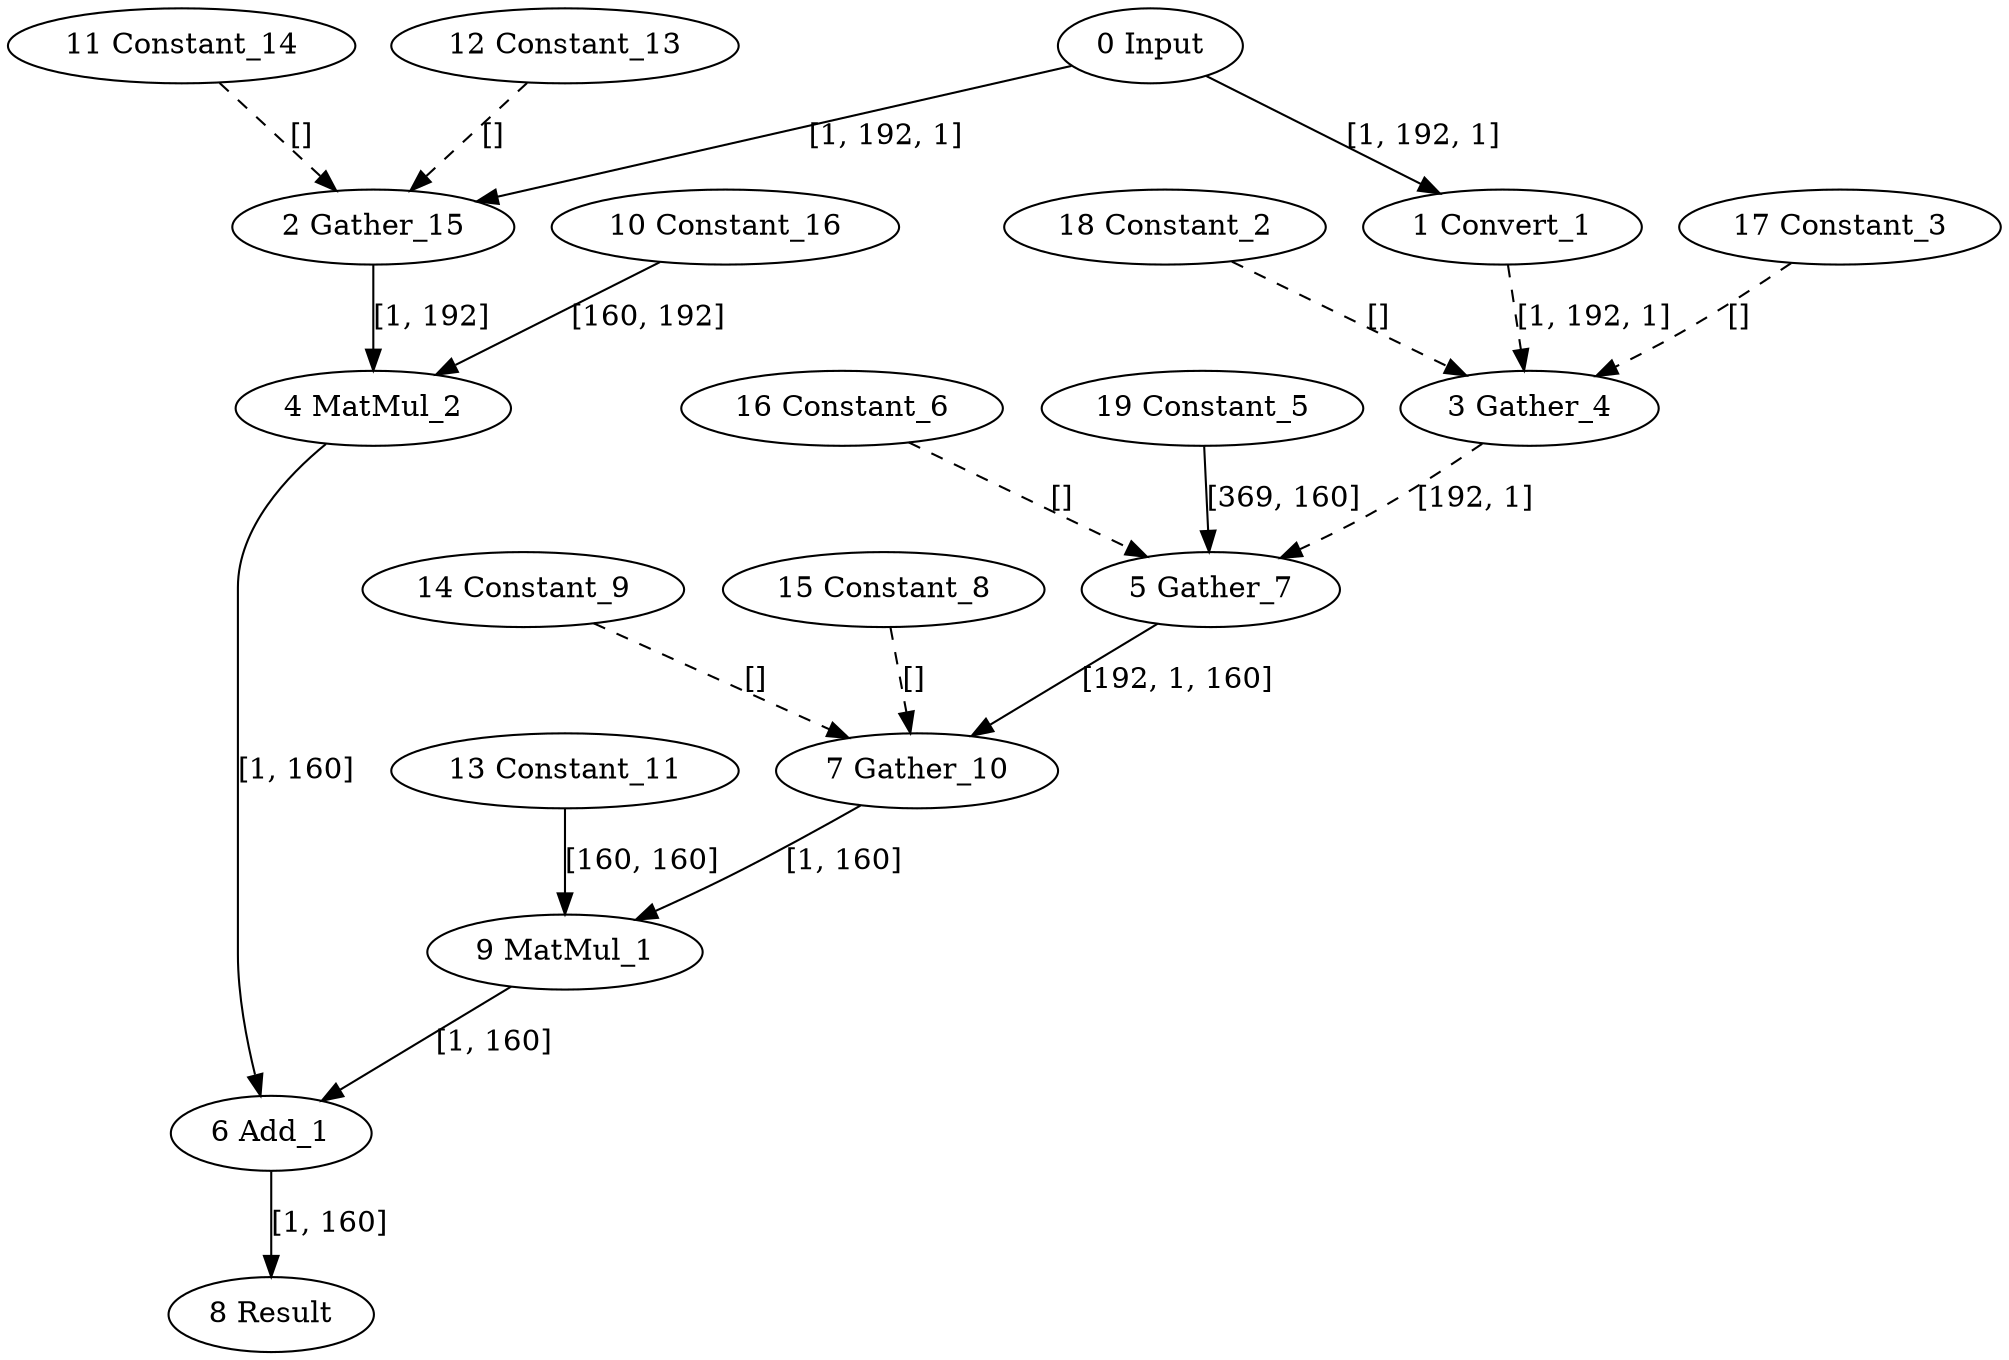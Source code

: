 strict digraph  {
"0 Input" [id=0, type=Parameter];
"1 Convert_1" [id=1, type=Convert];
"2 Gather_15" [id=2, type=Gather];
"3 Gather_4" [id=3, type=Gather];
"4 MatMul_2" [id=4, type=MatMul];
"5 Gather_7" [id=5, type=Gather];
"6 Add_1" [id=6, type=Add];
"7 Gather_10" [id=7, type=Gather];
"8 Result" [id=8, type=Result];
"9 MatMul_1" [id=9, type=MatMul];
"10 Constant_16" [id=10, type=Constant];
"11 Constant_14" [id=11, type=Constant];
"12 Constant_13" [id=12, type=Constant];
"13 Constant_11" [id=13, type=Constant];
"14 Constant_9" [id=14, type=Constant];
"15 Constant_8" [id=15, type=Constant];
"16 Constant_6" [id=16, type=Constant];
"17 Constant_3" [id=17, type=Constant];
"18 Constant_2" [id=18, type=Constant];
"19 Constant_5" [id=19, type=Constant];
"0 Input" -> "1 Convert_1"  [label="[1, 192, 1]", style=solid];
"0 Input" -> "2 Gather_15"  [label="[1, 192, 1]", style=solid];
"1 Convert_1" -> "3 Gather_4"  [label="[1, 192, 1]", style=dashed];
"2 Gather_15" -> "4 MatMul_2"  [label="[1, 192]", style=solid];
"3 Gather_4" -> "5 Gather_7"  [label="[192, 1]", style=dashed];
"4 MatMul_2" -> "6 Add_1"  [label="[1, 160]", style=solid];
"5 Gather_7" -> "7 Gather_10"  [label="[192, 1, 160]", style=solid];
"6 Add_1" -> "8 Result"  [label="[1, 160]", style=solid];
"7 Gather_10" -> "9 MatMul_1"  [label="[1, 160]", style=solid];
"9 MatMul_1" -> "6 Add_1"  [label="[1, 160]", style=solid];
"10 Constant_16" -> "4 MatMul_2"  [label="[160, 192]", style=solid];
"11 Constant_14" -> "2 Gather_15"  [label="[]", style=dashed];
"12 Constant_13" -> "2 Gather_15"  [label="[]", style=dashed];
"13 Constant_11" -> "9 MatMul_1"  [label="[160, 160]", style=solid];
"14 Constant_9" -> "7 Gather_10"  [label="[]", style=dashed];
"15 Constant_8" -> "7 Gather_10"  [label="[]", style=dashed];
"16 Constant_6" -> "5 Gather_7"  [label="[]", style=dashed];
"17 Constant_3" -> "3 Gather_4"  [label="[]", style=dashed];
"18 Constant_2" -> "3 Gather_4"  [label="[]", style=dashed];
"19 Constant_5" -> "5 Gather_7"  [label="[369, 160]", style=solid];
}
